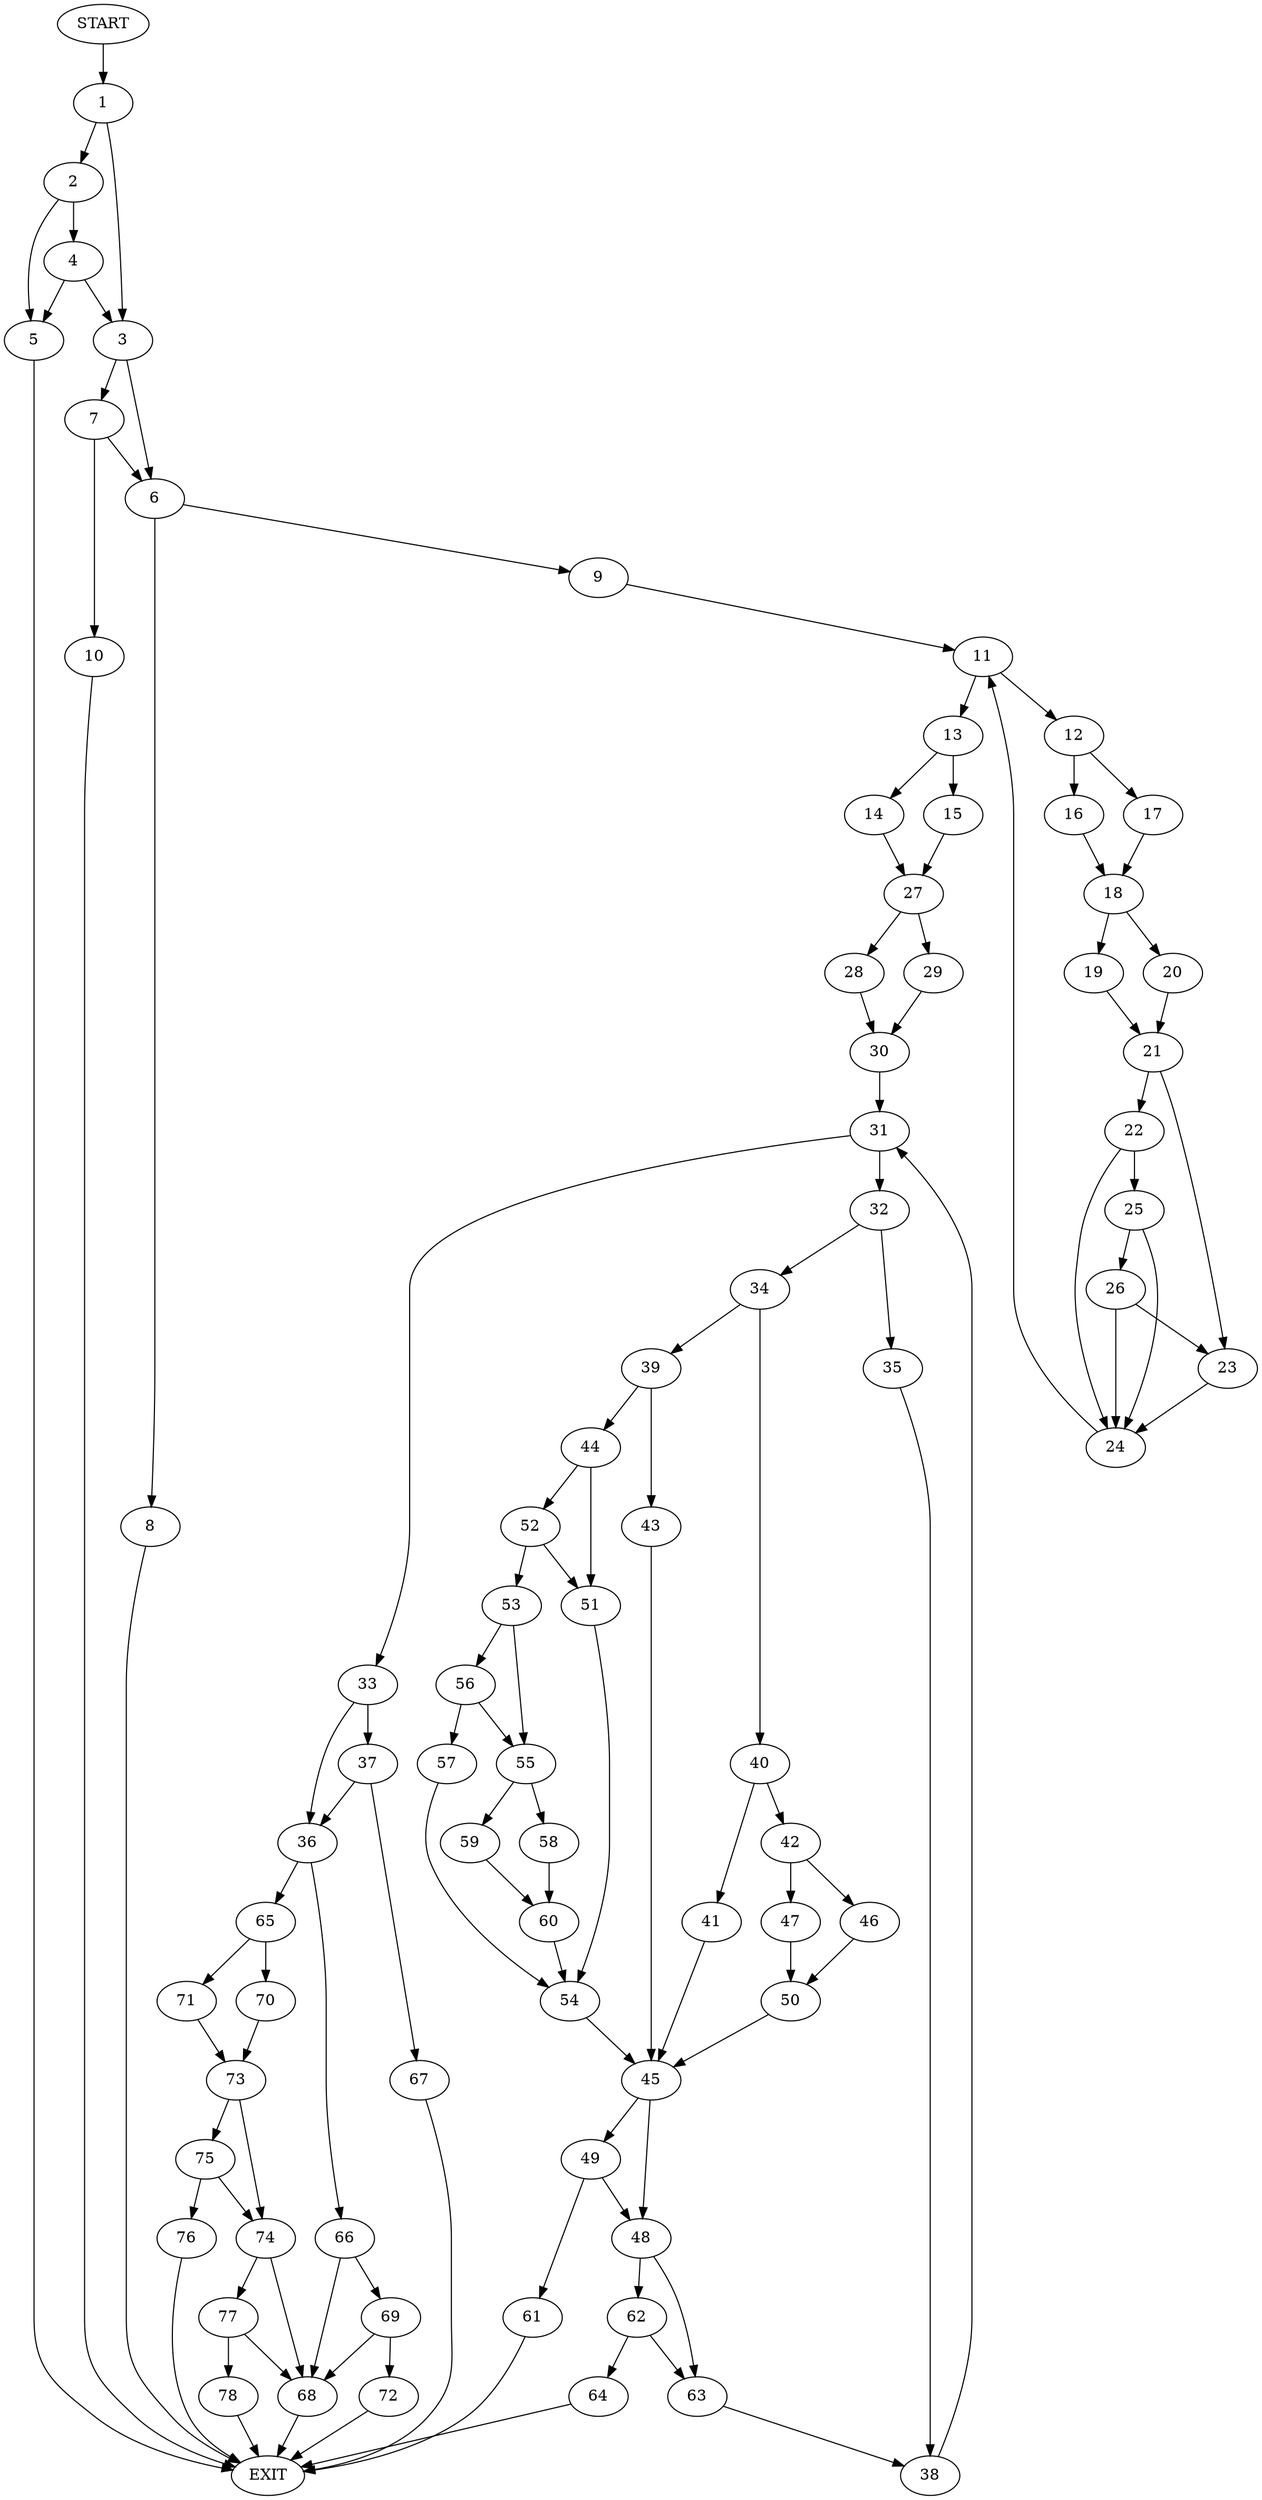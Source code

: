 digraph {
0 [label="START"]
79 [label="EXIT"]
0 -> 1
1 -> 2
1 -> 3
2 -> 4
2 -> 5
3 -> 6
3 -> 7
5 -> 79
4 -> 3
4 -> 5
6 -> 8
6 -> 9
7 -> 10
7 -> 6
10 -> 79
8 -> 79
9 -> 11
11 -> 12
11 -> 13
13 -> 14
13 -> 15
12 -> 16
12 -> 17
17 -> 18
16 -> 18
18 -> 19
18 -> 20
19 -> 21
20 -> 21
21 -> 22
21 -> 23
23 -> 24
22 -> 25
22 -> 24
25 -> 26
25 -> 24
24 -> 11
26 -> 24
26 -> 23
14 -> 27
15 -> 27
27 -> 28
27 -> 29
28 -> 30
29 -> 30
30 -> 31
31 -> 32
31 -> 33
32 -> 34
32 -> 35
33 -> 36
33 -> 37
35 -> 38
34 -> 39
34 -> 40
38 -> 31
40 -> 41
40 -> 42
39 -> 43
39 -> 44
41 -> 45
42 -> 46
42 -> 47
45 -> 48
45 -> 49
46 -> 50
47 -> 50
50 -> 45
44 -> 51
44 -> 52
43 -> 45
52 -> 51
52 -> 53
51 -> 54
53 -> 55
53 -> 56
54 -> 45
56 -> 55
56 -> 57
55 -> 58
55 -> 59
57 -> 54
59 -> 60
58 -> 60
60 -> 54
49 -> 61
49 -> 48
48 -> 62
48 -> 63
61 -> 79
62 -> 64
62 -> 63
63 -> 38
64 -> 79
36 -> 65
36 -> 66
37 -> 67
37 -> 36
67 -> 79
66 -> 68
66 -> 69
65 -> 70
65 -> 71
69 -> 72
69 -> 68
68 -> 79
72 -> 79
70 -> 73
71 -> 73
73 -> 74
73 -> 75
75 -> 74
75 -> 76
74 -> 77
74 -> 68
76 -> 79
77 -> 78
77 -> 68
78 -> 79
}
